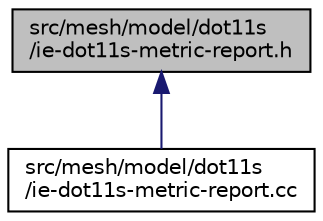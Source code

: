 digraph "src/mesh/model/dot11s/ie-dot11s-metric-report.h"
{
 // LATEX_PDF_SIZE
  edge [fontname="Helvetica",fontsize="10",labelfontname="Helvetica",labelfontsize="10"];
  node [fontname="Helvetica",fontsize="10",shape=record];
  Node1 [label="src/mesh/model/dot11s\l/ie-dot11s-metric-report.h",height=0.2,width=0.4,color="black", fillcolor="grey75", style="filled", fontcolor="black",tooltip=" "];
  Node1 -> Node2 [dir="back",color="midnightblue",fontsize="10",style="solid",fontname="Helvetica"];
  Node2 [label="src/mesh/model/dot11s\l/ie-dot11s-metric-report.cc",height=0.2,width=0.4,color="black", fillcolor="white", style="filled",URL="$ie-dot11s-metric-report_8cc.html",tooltip=" "];
}
